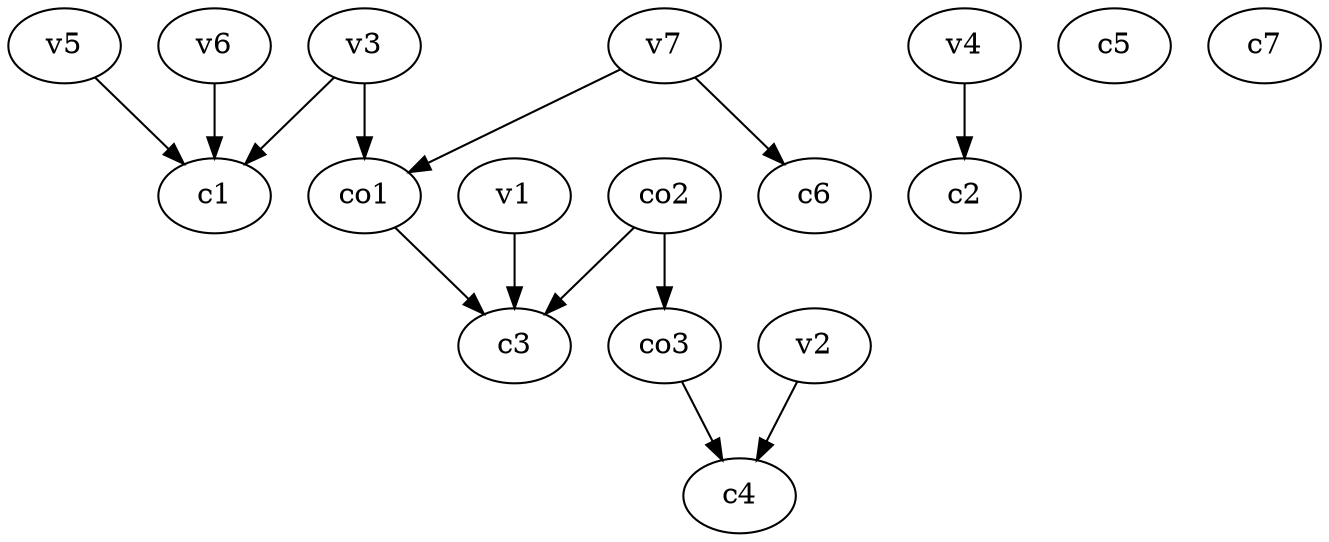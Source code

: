strict digraph  {
c1;
c2;
c3;
c4;
c5;
c6;
c7;
v1;
v2;
v3;
v4;
v5;
v6;
v7;
co1;
co2;
co3;
v1 -> c3  [weight=1];
v2 -> c4  [weight=1];
v3 -> c1  [weight=1];
v3 -> co1  [weight=1];
v4 -> c2  [weight=1];
v5 -> c1  [weight=1];
v6 -> c1  [weight=1];
v7 -> c6  [weight=1];
v7 -> co1  [weight=1];
co1 -> c3  [weight=1];
co2 -> c3  [weight=1];
co2 -> co3  [weight=1];
co3 -> c4  [weight=1];
}
